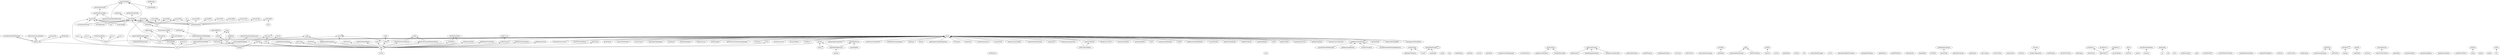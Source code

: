 digraph types {
  rankdir="BT"
isMatch [label="isMatch"]
visit [label="visit"]
isMatch [label="isMatch"]
visit [label="visit"]
isUnaryNot [label="isUnaryNot"]
isNotEquals [label="isNotEquals"]
isConditionalWithAllMatches [label="isConditionalWithAllMatches"]
isParenthesisAroundMatch [label="isParenthesisAroundMatch"]
isMatch [label="isMatch"]
isMatch [label="isMatch"]
isConditionalWithAllMatches [label="isConditionalWithAllMatches"]
isMatch [label="isMatch"]
isParenthesisAroundMatch [label="isParenthesisAroundMatch"]
findMatches [label="findMatches"]
hash [label="hash"]
replaceString [label="replaceString"]
render [label="render"]
init [label="<init>"]
accept [label="accept"]
nls [label="nls"]
init [label="<init>"]
nls [label="nls"]
nls [label="nls"]
init [label="init"]
start [label="start"]
stop [label="stop"]
stopWarmup [label="stopWarmup"]
access_000 [label="access$000"]
access_100 [label="access$100"]
access_000 [label="access$000"]
valueChanged [label="valueChanged"]
appendXmlEscaped [label="appendXmlEscaped"]
appendXmlEscaped [label="appendXmlEscaped"]
appendXmlEscaped [label="appendXmlEscaped"]
appendXmlEscaped [label="appendXmlEscaped"]
appendXmlEscaped [label="appendXmlEscaped"]
appendXmlEscaped [label="appendXmlEscaped"]
appendXmlEscaped [label="appendXmlEscaped"]
appendXmlEscaped [label="appendXmlEscaped"]
appendXmlEscaped [label="appendXmlEscaped"]
render [label="render"]
appendXmlEscaped [label="appendXmlEscaped"]
maybeAdd [label="maybeAdd"]
accept [label="accept"]
getValue [label="getValue"]
class_ [label="class$"]
visit [label="visit"]
class_ [label="class$"]
isInInnerClassOrInterface [label="isInInnerClassOrInterface"]
class_ [label="class$"]
init [label="<init>"]
execute [label="execute"]
getStdDev [label="getStdDev"]
access_900 [label="access$900"]
access_600 [label="access$600"]
access_900 [label="access$900"]
actionPerformed [label="actionPerformed"]
accept [label="accept"]
initializeColorsIfSupported [label="initializeColorsIfSupported"]
render [label="render"]
replaceString [label="replaceString"]
replaceString [label="replaceString"]
replaceString [label="replaceString"]
glomIRuleViolations [label="glomIRuleViolations"]
createRenderer [label="createRenderer"]
quoteContent [label="quoteContent"]
JspDirectiveAttribute [label="JspDirectiveAttribute"]
expressionContent [label="expressionContent"]
ElExpression [label="ElExpression"]
expressionContent [label="expressionContent"]
ValueBindingInAttribute [label="ValueBindingInAttribute"]
expressionContent [label="expressionContent"]
ElExpressionInAttribute [label="ElExpressionInAttribute"]
quoteContent [label="quoteContent"]
quoteContent [label="quoteContent"]
quoteContent [label="quoteContent"]
DoctypeExternalId [label="DoctypeExternalId"]
jj_la1_0 [label="jj_la1_0"]
jj_la1_1 [label="jj_la1_1"]
jj_la1_2 [label="jj_la1_2"]
clinit [label="<clinit>"]
access_000 [label="access$000"]
access_100 [label="access$100"]
access_100 [label="access$100"]
actionPerformed [label="actionPerformed"]
visit [label="visit"]
access_100 [label="access$100"]
access_100 [label="access$100"]
access_100 [label="access$100"]
visit [label="visit"]
visit [label="visit"]
access_100 [label="access$100"]
access_112 [label="access$112"]
access_100 [label="access$100"]
access_200 [label="access$200"]
visit [label="visit"]
findOptionalStringValue [label="findOptionalStringValue"]
findOptionalStringValue [label="findOptionalStringValue"]
findBooleanSwitch [label="findBooleanSwitch"]
findBooleanSwitch [label="findBooleanSwitch"]
parseStress [label="parseStress"]
findOptionalStringValue [label="findOptionalStringValue"]
stress [label="stress"]
stress [label="stress"]
main [label="main"]
parseStress [label="parseStress"]
stress [label="stress"]
getDoubleProperty [label="getDoubleProperty"]
getIntProperty [label="getIntProperty"]
getBooleanProperty [label="getBooleanProperty"]
hashCode [label="hashCode"]
addViolation [label="addViolation"]
addViolation [label="addViolation"]
class_ [label="class$"]
class_ [label="class$"]
visit [label="visit"]
class_ [label="class$"]
class_ [label="class$"]
getTypeNode [label="getTypeNode"]
class_ [label="class$"]
clinit [label="<clinit>"]
getDoubleProperty [label="getDoubleProperty"]
getIntProperty [label="getIntProperty"]
getBooleanProperty [label="getBooleanProperty"]
hashCode [label="hashCode"]
addViolation [label="addViolation"]
addViolation [label="addViolation"]
getComplexityAverage [label="getComplexityAverage"]
main [label="main"]
main [label="main"]
newToken [label="newToken"]
jjFillToken [label="jjFillToken"]
apply [label="apply"]
getVariableDeclarations [label="getVariableDeclarations"]
apply [label="apply"]
findVariableHere [label="findVariableHere"]
print [label="print"]
main [label="main"]
print [label="print"]
print [label="print"]
class_ [label="class$"]
parse [label="parse"]
strop [label="strop"]
print [label="print"]
strop [label="strop"]
class_ [label="class$"]
class_ [label="class$"]
class_ [label="class$"]
class_ [label="class$"]
isInStringBufferAppend [label="isInStringBufferAppend"]
visit [label="visit"]
xParentIsStatementExpression [label="xParentIsStatementExpression"]
class_ [label="class$"]
class_ [label="class$"]
class_ [label="class$"]
isInStringBufferAppend [label="isInStringBufferAppend"]
class_ [label="class$"]
class_ [label="class$"]
isAllocatedStringBuffer [label="isAllocatedStringBuffer"]
class_ [label="class$"]
parse [label="parse"]
parse [label="parse"]
parse [label="parse"]
parse [label="parse"]
parse [label="parse"]
parse [label="parse"]
parse [label="parse"]
main [label="main"]
getEOF [label="getEOF"]
tokenize [label="tokenize"]
class_ [label="class$"]
isAssignmentToFinalField [label="isAssignmentToFinalField"]
class_ [label="class$"]
resolve [label="resolve"]
jjtAddChild [label="jjtAddChild"]
children [label="children"]
class_ [label="class$"]
initializedInConstructor [label="initializedInConstructor"]
class_ [label="class$"]
class_ [label="class$"]
isVarWritterInMethod [label="isVarWritterInMethod"]
class_ [label="class$"]
getVarName [label="getVarName"]
class_ [label="class$"]
class_ [label="class$"]
class_ [label="class$"]
numericWithPrePost [label="numericWithPrePost"]
class_ [label="class$"]
start [label="start"]
end [label="end"]
access_000 [label="access$000"]
init [label="<init>"]
class_ [label="class$"]
class_ [label="class$"]
class_ [label="class$"]
class_ [label="class$"]
visit [label="visit"]
class_ [label="class$"]
resolve [label="resolve"]
class_ [label="class$"]
visit [label="visit"]
class_ [label="class$"]
class_ [label="class$"]
ensureClosed [label="ensureClosed"]
class_ [label="class$"]
importsJavaSqlPackage [label="importsJavaSqlPackage"]
class_ [label="class$"]
newToken [label="newToken"]
jjFillToken [label="jjFillToken"]
class_ [label="class$"]
visit [label="visit"]
class_ [label="class$"]
visit [label="visit"]
lineCount [label="lineCount"]
extract [label="extract"]
slice [label="slice"]
slice [label="slice"]
main [label="main"]
render [label="render"]
registerSelfInSimpleContext [label="registerSelfInSimpleContext"]
main [label="main"]
access_000 [label="access$000"]
access_000 [label="access$000"]
access_000 [label="access$000"]
access_000 [label="access$000"]
access_000 [label="access$000"]
run [label="run"]
class_ [label="class$"]
visit [label="visit"]
class_ [label="class$"]
visit [label="visit"]
class_ [label="class$"]
class_ [label="class$"]
class_ [label="class$"]
class_ [label="class$"]
insideLoop [label="insideLoop"]
class_ [label="class$"]
access_000 [label="access$000"]
access_100 [label="access$100"]
access_000 [label="access$000"]
access_100 [label="access$100"]
access_000 [label="access$000"]
access_200 [label="access$200"]
access_000 [label="access$000"]
access_300 [label="access$300"]
access_000 [label="access$000"]
access_400 [label="access$400"]
access_000 [label="access$000"]
access_500 [label="access$500"]
run [label="run"]
nls [label="nls"]
init [label="init"]
viewerModelChanged [label="viewerModelChanged"]
access_000 [label="access$000"]
access_000 [label="access$000"]
access_100 [label="access$100"]
access_000 [label="access$000"]
mouseReleased [label="mouseReleased"]
class_ [label="class$"]
init [label="<init>"]
access_1500 [label="access$1500"]
access_1400 [label="access$1400"]
access_1600 [label="access$1600"]
access_1400 [label="access$1400"]
actionPerformed [label="actionPerformed"]
access_400 [label="access$400"]
actionPerformed [label="actionPerformed"]
init [label="<init>"]
match [label="match"]
class_ [label="class$"]
checkVariableType [label="checkVariableType"]
class_ [label="class$"]
getFullyQualifiedClassName [label="getFullyQualifiedClassName"]
getSimpleFileName [label="getSimpleFileName"]
visit [label="visit"]
class_ [label="class$"]
isBeanAccessor [label="isBeanAccessor"]
class_ [label="class$"]
class_ [label="class$"]
visit [label="visit"]
class_ [label="class$"]
getRenderer [label="getRenderer"]
getToFileWriter [label="getToFileWriter"]
class_ [label="class$"]
class_ [label="class$"]
getTypeImage [label="getTypeImage"]
class_ [label="class$"]
class_ [label="class$"]
getFirstClassOrInterfaceTypeImage [label="getFirstClassOrInterfaceTypeImage"]
class_ [label="class$"]
setProperties [label="setProperties"]
getEOF [label="getEOF"]
tokenize [label="tokenize"]
ExpandBuff [label="ExpandBuff"]
GetSuffix [label="GetSuffix"]
getMappedLanguage [label="getMappedLanguage"]
processFile [label="processFile"]
processFile [label="processFile"]
collectFromCommaDelimitedString [label="collectFromCommaDelimitedString"]
collectFilesFromOneName [label="collectFilesFromOneName"]
printRuleNamesInDebug [label="printRuleNamesInDebug"]
main [label="main"]
collect [label="collect"]
collectFilesFromOneName [label="collectFilesFromOneName"]
collect [label="collect"]
collectFromCommaDelimitedString [label="collectFromCommaDelimitedString"]
clinit [label="<clinit>"]
class_ [label="class$"]
init [label="<init>"]
class_ [label="class$"]
getEOF [label="getEOF"]
tokenize [label="tokenize"]
getTokenFromLine [label="getTokenFromLine"]
class_ [label="class$"]
visit [label="visit"]
class_ [label="class$"]
getMatches [label="getMatches"]
init [label="<init>"]
init [label="<init>"]
init [label="<init>"]
add_escapes [label="add_escapes"]
tokenizeFiles [label="tokenizeFiles"]
analyzeCode [label="analyzeCode"]
access_200 [label="access$200"]
access_300 [label="access$300"]
access_200 [label="access$200"]
access_400 [label="access$400"]
access_300 [label="access$300"]
access_400 [label="access$400"]
actionPerformed [label="actionPerformed"]
access_000 [label="access$000"]
access_000 [label="access$000"]
access_000 [label="access$000"]
getMethod [label="getMethod"]
class_ [label="class$"]
class_ [label="class$"]
visit [label="visit"]
class_ [label="class$"]
class_ [label="class$"]
isAttribute [label="isAttribute"]
class_ [label="class$"]
getText [label="getText"]
create [label="create"]
getBinary [label="getBinary"]
get [label="get"]
create [label="create"]
replaceAllFixed [label="replaceAllFixed"]
replaceAllFixed [label="replaceAllFixed"]
replaceAllFixed [label="replaceAllFixed"]
getText [label="getText"]
create [label="create"]
getBinary [label="getBinary"]
get [label="get"]
toString [label="toString"]
main [label="main"]
addEscapes [label="addEscapes"]
addEscapes [label="addEscapes"]
addEscapes [label="addEscapes"]
LexicalError [label="LexicalError"]
LexicalError [label="LexicalError"]
init [label="<init>"]
access_900 [label="access$900"]
actionPerformed [label="actionPerformed"]
access_800 [label="access$800"]
actionPerformed [label="actionPerformed"]
class_ [label="class$"]
isInStringBufferAppend [label="isInStringBufferAppend"]
visit [label="visit"]
class_ [label="class$"]
access_600 [label="access$600"]
access_600 [label="access$600"]
access_600 [label="access$600"]
access_300 [label="access$300"]
actionPerformed [label="actionPerformed"]
jj_la1_0 [label="jj_la1_0"]
jj_la1_1 [label="jj_la1_1"]
jj_la1_2 [label="jj_la1_2"]
jj_la1_3 [label="jj_la1_3"]
clinit [label="<clinit>"]
render [label="render"]
access_700 [label="access$700"]
access_600 [label="access$600"]
access_700 [label="access$700"]
access_800 [label="access$800"]
access_800 [label="access$800"]
access_800 [label="access$800"]
access_600 [label="access$600"]
actionPerformed [label="actionPerformed"]
access_600 [label="access$600"]
error [label="error"]
class_ [label="class$"]
getURL [label="getURL"]
exists [label="exists"]
exists [label="exists"]
getURL [label="getURL"]
exists [label="exists"]
coeff_of_var [label="coeff_of_var"]
printUsage [label="printUsage"]
printUsage [label="printUsage"]
setVerbose [label="setVerbose"]
setPreserve [label="setPreserve"]
setValidateOutput [label="setValidateOutput"]
setValidate [label="setValidate"]
enableValidationReport [label="enableValidationReport"]
rmdir [label="rmdir"]
class_ [label="class$"]
class_ [label="class$"]
runBenchmark [label="runBenchmark"]
runBenchmarkOld [label="runBenchmarkOld"]
main [label="main"]
class_ [label="class$"]
class_ [label="class$"]
coeff_of_var [label="coeff_of_var"]
coeff_of_var [label="coeff_of_var"]
runBenchmark [label="runBenchmark"]
rmdir [label="rmdir"]
rmdir [label="rmdir"]
parse [label="parse"]
init [label="<init>"]
findClass [label="findClass"]
findMethod [label="findMethod"]
vectorise [label="vectorise"]
invokeConfiguration [label="invokeConfiguration"]
class_ [label="class$"]
twoDecimalPlaces [label="twoDecimalPlaces"]
clinit [label="<clinit>"]
start [label="start"]
startWarmup [label="startWarmup"]
class_ [label="class$"]
init [label="<init>"]
class_ [label="class$"]
isStringBuffer [label="isStringBuffer"]
isInStringBufferAppend [label="isInStringBufferAppend"]
class_ [label="class$"]
visit [label="visit"]
class_ [label="class$"]
class_ [label="class$"]
checkConstructor [label="checkConstructor"]
class_ [label="class$"]
class_ [label="class$"]
processAdditive [label="processAdditive"]
class_ [label="class$"]
class_ [label="class$"]
isAdditive [label="isAdditive"]
class_ [label="class$"]
class_ [label="class$"]
getFirstParentBlock [label="getFirstParentBlock"]
class_ [label="class$"]
getSwitchParent [label="getSwitchParent"]
checkForViolation [label="checkForViolation"]
class_ [label="class$"]
class_ [label="class$"]
isAppendingStringLiteral [label="isAppendingStringLiteral"]
class_ [label="class$"]
class_ [label="class$"]
class_ [label="class$"]
class_ [label="class$"]
class_ [label="class$"]
class_ [label="class$"]
class_ [label="class$"]
clinit [label="<clinit>"]
findUnique [label="findUnique"]
class_ [label="class$"]
class_ [label="class$"]
class_ [label="class$"]
calledFromOutsideItself [label="calledFromOutsideItself"]
class_ [label="class$"]
addEscapes [label="addEscapes"]
addEscapes [label="addEscapes"]
addEscapes [label="addEscapes"]
LexicalError [label="LexicalError"]
LexicalError [label="LexicalError"]
init [label="<init>"]
resolve [label="resolve"]
formatValueForXPath [label="formatValueForXPath"]
constructPredicate [label="constructPredicate"]
class_ [label="class$"]
visit [label="visit"]
class_ [label="class$"]
class_ [label="class$"]
visit [label="visit"]
class_ [label="class$"]
class_ [label="class$"]
class_ [label="class$"]
class_ [label="class$"]
class_ [label="class$"]
class_ [label="class$"]
class_ [label="class$"]
class_ [label="class$"]
class_ [label="class$"]
checkForDirectAssignment [label="checkForDirectAssignment"]
class_ [label="class$"]
getArrays [label="getArrays"]
class_ [label="class$"]
class_ [label="class$"]
class_ [label="class$"]
class_ [label="class$"]
class_ [label="class$"]
class_ [label="class$"]
class_ [label="class$"]
visit [label="visit"]
class_ [label="class$"]
ifVerify [label="ifVerify"]
class_ [label="class$"]
appendXmlEscaped [label="appendXmlEscaped"]
appendXmlEscaped [label="appendXmlEscaped"]
appendXmlEscaped [label="appendXmlEscaped"]
checkNames [label="checkNames"]
class_ [label="class$"]
class_ [label="class$"]
class_ [label="class$"]
class_ [label="class$"]
class_ [label="class$"]
class_ [label="class$"]
init [label="<init>"]
class_ [label="class$"]
class_ [label="class$"]
getParameterDisplaySignature [label="getParameterDisplaySignature"]
class_ [label="class$"]
resolve [label="resolve"]
class_ [label="class$"]
isViolation [label="isViolation"]
class_ [label="class$"]
init [label="<init>"]
apply [label="apply"]
getVariableDeclarations [label="getVariableDeclarations"]
apply [label="apply"]
findVariableHere [label="findVariableHere"]
class_ [label="class$"]
class_ [label="class$"]
visit [label="visit"]
class_ [label="class$"]
init [label="<init>"]
init [label="<init>"]
init [label="<init>"]
add_escapes [label="add_escapes"]
class_ [label="class$"]
visit [label="visit"]
class_ [label="class$"]
class_ [label="class$"]
isAllocation [label="isAllocation"]
class_ [label="class$"]
jjCanMove_1 [label="jjCanMove_1"]
jjCanMove_0 [label="jjCanMove_0"]
jjCanMove_0 [label="jjCanMove_0"]
jjCanMove_2 [label="jjCanMove_2"]
jjCanMove_0 [label="jjCanMove_0"]
jjCanMove_0 [label="jjCanMove_0"]
jjMoveNfa_0 [label="jjMoveNfa_0"]
newToken [label="newToken"]
jjFillToken [label="jjFillToken"]
isInStringBufferAppend [label="isInStringBufferAppend"]
class_ [label="class$"]
visit [label="visit"]
class_ [label="class$"]
class_ [label="class$"]
class_ [label="class$"]
class_ [label="class$"]
storeBlockStatistics [label="storeBlockStatistics"]
processBlocks [label="processBlocks"]
class_ [label="class$"]
class_ [label="class$"]
processAdditive [label="processAdditive"]
class_ [label="class$"]
class_ [label="class$"]
processNode [label="processNode"]
class_ [label="class$"]
class_ [label="class$"]
class_ [label="class$"]
class_ [label="class$"]
class_ [label="class$"]
getConstructorLength [label="getConstructorLength"]
class_ [label="class$"]
isAdditive [label="isAdditive"]
class_ [label="class$"]
class_ [label="class$"]
getSwitchParent [label="getSwitchParent"]
getFirstParentBlock [label="getFirstParentBlock"]
class_ [label="class$"]
getSwitchParent [label="getSwitchParent"]
class_ [label="class$"]
class_ [label="class$"]
class_ [label="class$"]
clinit [label="<clinit>"]
accept [label="accept"]
stripString [label="stripString"]
access_000 [label="access$000"]
ExpandBuff [label="ExpandBuff"]
hexval [label="hexval"]
hexval [label="hexval"]
hexval [label="hexval"]
hexval [label="hexval"]
readChar [label="readChar"]
GetSuffix [label="GetSuffix"]
ExpandBuff [label="ExpandBuff"]
GetSuffix [label="GetSuffix"]
resolve [label="resolve"]
clinit [label="<clinit>"]
class_ [label="class$"]
class_ [label="class$"]
class_ [label="class$"]
class_ [label="class$"]
class_ [label="class$"]
class_ [label="class$"]
visit [label="visit"]
class_ [label="class$"]
nls [label="nls"]
init [label="<init>"]
constructPredicate [label="constructPredicate"]
init [label="init"]
init [label="<init>"]
render [label="render"]
class_ [label="class$"]
initializedWhenDeclared [label="initializedWhenDeclared"]
class_ [label="class$"]
class_ [label="class$"]
initializedInConstructor [label="initializedInConstructor"]
class_ [label="class$"]
class_ [label="class$"]
class_ [label="class$"]
class_ [label="class$"]
inLoopOrTry [label="inLoopOrTry"]
class_ [label="class$"]
inAnonymousInnerClass [label="inAnonymousInnerClass"]
class_ [label="class$"]
findAllConstructors [label="findAllConstructors"]
class_ [label="class$"]
class_ [label="class$"]
init [label="<init>"]
class_ [label="class$"]
clinit [label="<clinit>"]
class_ [label="class$"]
class_ [label="class$"]
visit [label="visit"]
class_ [label="class$"]
access_000 [label="access$000"]
access_000 [label="access$000"]
access_000 [label="access$000"]
access_100 [label="access$100"]
overrideAsNecessary [label="overrideAsNecessary"]
class_ [label="class$"]
isInterfaceMember [label="isInterfaceMember"]
class_ [label="class$"]
getVariableName [label="getVariableName"]
class_ [label="class$"]
class_ [label="class$"]
initCI [label="initCI"]
class_ [label="class$"]
loadResourceAsStream [label="loadResourceAsStream"]
loadResourceAsStream [label="loadResourceAsStream"]
class_ [label="class$"]
newToken [label="newToken"]
jjFillToken [label="jjFillToken"]
nls [label="nls"]
init [label="<init>"]
nls [label="nls"]
nls [label="nls"]
init [label="init"]
println [label="println"]
access_500 [label="access$500"]
access_600 [label="access$600"]
access_500 [label="access$500"]
access_700 [label="access$700"]
access_300 [label="access$300"]
access_000 [label="access$000"]
access_600 [label="access$600"]
access_500 [label="access$500"]
access_500 [label="access$500"]
access_500 [label="access$500"]
access_500 [label="access$500"]
access_500 [label="access$500"]
access_700 [label="access$700"]
access_600 [label="access$600"]
actionPerformed [label="actionPerformed"]
nls [label="nls"]
init [label="<init>"]
nls [label="nls"]
nls [label="nls"]
init [label="init"]
nls [label="nls"]
nls [label="nls"]
nls [label="nls"]
nls [label="nls"]
actionPerformed [label="actionPerformed"]
throwJaxenAsRuntime [label="throwJaxenAsRuntime"]
evaluate [label="evaluate"]
registerSelfInSimpleContext [label="registerSelfInSimpleContext"]
initializeXPathExpression [label="initializeXPathExpression"]
registerSelfInSimpleContext [label="registerSelfInSimpleContext"]
nls [label="nls"]
nls [label="nls"]
nls [label="nls"]
init [label="init"]
class_ [label="class$"]
createSourceFileScope [label="createSourceFileScope"]
class_ [label="class$"]
visit [label="visit"]
class_ [label="class$"]
class_ [label="class$"]
visit [label="visit"]
class_ [label="class$"]
access_000 [label="access$000"]
start [label="start"]
access_100 [label="access$100"]
start [label="start"]
apply [label="apply"]
findVariableHere [label="findVariableHere"]
class_ [label="class$"]
class_ [label="class$"]
isField [label="isField"]
class_ [label="class$"]
class_ [label="class$"]
getReturnedVariableName [label="getReturnedVariableName"]
class_ [label="class$"]
class_ [label="class$"]
isLocalVariable [label="isLocalVariable"]
class_ [label="class$"]
getFirstNameImage [label="getFirstNameImage"]
class_ [label="class$"]
class_ [label="class$"]
class_ [label="class$"]
addRuleViolation [label="addRuleViolation"]
class_ [label="class$"]
accept [label="accept"]
clearImages [label="clearImages"]
go [label="go"]
add [label="add"]
getRendererFromString [label="getRendererFromString"]
usage [label="usage"]
findRequiredStringValue [label="findRequiredStringValue"]
usage [label="usage"]
findBooleanSwitch [label="findBooleanSwitch"]
findRequiredStringValue [label="findRequiredStringValue"]
findOptionalStringValue [label="findOptionalStringValue"]
findOptionalStringValue [label="findOptionalStringValue"]
findRequiredStringValue [label="findRequiredStringValue"]
getRendererFromString [label="getRendererFromString"]
main [label="main"]
write [label="write"]
replaceString [label="replaceString"]
render [label="render"]
access_000 [label="access$000"]
init [label="<init>"]
class_ [label="class$"]
class_ [label="class$"]
class_ [label="class$"]
class_ [label="class$"]
class_ [label="class$"]
class_ [label="class$"]
visit [label="visit"]
class_ [label="class$"]
renderSummary [label="renderSummary"]
class_ [label="class$"]
class_ [label="class$"]
visit [label="visit"]
class_ [label="class$"]
init [label="<init>"]
init [label="<init>"]
init [label="<init>"]
add_escapes [label="add_escapes"]
nls [label="nls"]
init [label="init"]
toString [label="toString"]
apply [label="apply"]
getVariableDeclarations [label="getVariableDeclarations"]
apply [label="apply"]
findVariableHere [label="findVariableHere"]
addEscapes [label="addEscapes"]
addEscapes [label="addEscapes"]
addEscapes [label="addEscapes"]
LexicalError [label="LexicalError"]
LexicalError [label="LexicalError"]
init [label="<init>"]
actionPerformed [label="actionPerformed"]
paint [label="paint"]
registerSelfInSimpleContext [label="registerSelfInSimpleContext"]
class_ [label="class$"]
init [label="<init>"]
createRuleXML [label="createRuleXML"]
createXPathResultPanel [label="createXPathResultPanel"]
createXPathQueryPanel [label="createXPathQueryPanel"]
copyXmlToClipboard [label="copyXmlToClipboard"]
class_ [label="class$"]
loadCode [label="loadCode"]
clinit [label="<clinit>"]
unpackZipFileResource [label="unpackZipFileResource"]
prepare [label="prepare"]
startIteration [label="startIteration"]
stopIteration [label="stopIteration"]
get [label="get"]
toString [label="toString"]
lineCount [label="lineCount"]
byteCount [label="byteCount"]
validate [label="validate"]
deleteFile [label="deleteFile"]
postIterationCleanup [label="postIterationCleanup"]
deleteTree [label="deleteTree"]
cleanup [label="cleanup"]
copyFile [label="copyFile"]
copyFileTo [label="copyFileTo"]
class_ [label="class$"]
getURL [label="getURL"]
unpackZipStream [label="unpackZipStream"]
unpackZipFile [label="unpackZipFile"]
getURL [label="getURL"]
unpackZipStream [label="unpackZipStream"]
unpackZipFileResource [label="unpackZipFileResource"]
deleteTree [label="deleteTree"]
deleteTree [label="deleteTree"]
deleteFile [label="deleteFile"]
deleteFiles [label="deleteFiles"]
lineCount [label="lineCount"]
lineCount [label="lineCount"]
sortArray [label="sortArray"]
byteCount [label="byteCount"]
byteCount [label="byteCount"]
setValidateOutput [label="setValidateOutput"]
setValidate [label="setValidate"]
class_ [label="class$"]
class_ [label="class$"]
getMethodName [label="getMethodName"]
class_ [label="class$"]
isInterfaceMember [label="isInterfaceMember"]
class_ [label="class$"]
isVoid [label="isVoid"]
class_ [label="class$"]
getResultType [label="getResultType"]
class_ [label="class$"]
addEscapes [label="addEscapes"]
addEscapes [label="addEscapes"]
addEscapes [label="addEscapes"]
LexicalError [label="LexicalError"]
LexicalError [label="LexicalError"]
init [label="<init>"]
init [label="<init>"]
class_ [label="class$"]
class_ [label="class$"]
class_ [label="class$"]
visit [label="visit"]
class_ [label="class$"]
class_ [label="class$"]
class_ [label="class$"]
visit [label="visit"]
class_ [label="class$"]
class_ [label="class$"]
init [label="<init>"]
class_ [label="class$"]
class_ [label="class$"]
class_ [label="class$"]
visit [label="visit"]
class_ [label="class$"]
addCalledMethodsOfNode [label="addCalledMethodsOfNode"]
visit [label="visit"]
class_ [label="class$"]
addCalledMethodsOfNode [label="addCalledMethodsOfNode"]
visit [label="visit"]
class_ [label="class$"]
addCalledMethodsOfNodeImpl [label="addCalledMethodsOfNodeImpl"]
addCalledMethodsOfNode [label="addCalledMethodsOfNode"]
class_ [label="class$"]
addCalledMethodsOfNodeImpl [label="addCalledMethodsOfNodeImpl"]
addCalledMethodsOfNode [label="addCalledMethodsOfNode"]
findMethod [label="findMethod"]
addCalledMethodsOfNodeImpl [label="addCalledMethodsOfNodeImpl"]
getMethod [label="getMethod"]
findMethod [label="findMethod"]
getNameFromPrefix [label="getNameFromPrefix"]
access_000 [label="access$000"]
class_ [label="class$"]
class_ [label="class$"]
class_ [label="class$"]
class_ [label="class$"]
class_ [label="class$"]
class_ [label="class$"]
class_ [label="class$"]
visit [label="visit"]
class_ [label="class$"]
init [label="<init>"]
getEOF [label="getEOF"]
getEOF [label="getEOF"]
tokenize [label="tokenize"]
create [label="create"]
toString [label="toString"]
class_ [label="class$"]
class_ [label="class$"]
class_ [label="class$"]
visit [label="visit"]
class_ [label="class$"]
visit [label="visit"]
init [label="<init>"]
class_ [label="class$"]
getArgumentCount [label="getArgumentCount"]
class_ [label="class$"]
init [label="<init>"]
init [label="<init>"]
init [label="<init>"]
add_escapes [label="add_escapes"]
class_ [label="class$"]
visit [label="visit"]
class_ [label="class$"]
init [label="<init>"]
main [label="main"]
iterate [label="iterate"]
commaSeparate [label="commaSeparate"]
collectFilesFromFile [label="collectFilesFromFile"]
loadResourceAsStream [label="loadResourceAsStream"]
getRegisteredRuleSets [label="getRegisteredRuleSets"]
getByName [label="getByName"]
parseTextNode [label="parseTextNode"]
createRuleSet [label="createRuleSet"]
loadResourceAsStream [label="loadResourceAsStream"]
tryToGetStreamTo [label="tryToGetStreamTo"]
parseTextNode [label="parseTextNode"]
parseTextNode [label="parseTextNode"]
parseTextNode [label="parseTextNode"]
parsePropertiesNode [label="parsePropertiesNode"]
parseInternallyDefinedRuleNode [label="parseInternallyDefinedRuleNode"]
loadResourceAsStream [label="loadResourceAsStream"]
parseRuleNodeWithSimpleReference [label="parseRuleNodeWithSimpleReference"]
loadResourceAsStream [label="loadResourceAsStream"]
parseRuleNodeWithExclude [label="parseRuleNodeWithExclude"]
parsePropertyNode [label="parsePropertyNode"]
parsePropertiesNode [label="parsePropertiesNode"]
parseTextNode [label="parseTextNode"]
parsePropertyNode [label="parsePropertyNode"]
parseTextNode [label="parseTextNode"]
access_000 [label="access$000"]
parsePropertiesNode [label="parsePropertiesNode"]
access_100 [label="access$100"]
getDoubleProperty [label="getDoubleProperty"]
getIntProperty [label="getIntProperty"]
getBooleanProperty [label="getBooleanProperty"]
hashCode [label="hashCode"]
addViolation [label="addViolation"]
addViolation [label="addViolation"]
class_ [label="class$"]
getDeclaringType [label="getDeclaringType"]
class_ [label="class$"]
class_ [label="class$"]
class_ [label="class$"]
class_ [label="class$"]
class_ [label="class$"]
visit [label="visit"]
class_ [label="class$"]
class_ [label="class$"]
init [label="<init>"]
class_ [label="class$"]
glomName [label="glomName"]
trimAnyPathSep [label="trimAnyPathSep"]
init [label="<init>"]
makeSettingsPanel [label="makeSettingsPanel"]
makeProgressPanel [label="makeProgressPanel"]
makeResultsPanel [label="makeResultsPanel"]
go [label="go"]
main [label="main"]
unQuote [label="unQuote"]
string [label="string"]
integer [label="integer"]
longInt [label="longInt"]
unHex [label="unHex"]
hex [label="hex"]
jj_la1_0 [label="jj_la1_0"]
jj_la1_1 [label="jj_la1_1"]
clinit [label="<clinit>"]
getEOF [label="getEOF"]
getEOF [label="getEOF"]
getEOF [label="getEOF"]
tokenize [label="tokenize"]
class_ [label="class$"]
class_ [label="class$"]
class_ [label="class$"]
class_ [label="class$"]
visit [label="visit"]
class_ [label="class$"]
getReturnedVariableName -> class_
getConstructorLength -> class_
actionPerformed -> access_000
addCalledMethodsOfNodeImpl -> findMethod
postIterationCleanup -> deleteFile
start -> access_000
appendXmlEscaped -> appendXmlEscaped
visit -> access_100
cleanup -> deleteTree
run -> access_300
main -> get
initCI -> class_
start -> access_100
byteCount -> byteCount
tokenize -> getEOF
main -> registerSelfInSimpleContext
initializeXPathExpression -> registerSelfInSimpleContext
parseInternallyDefinedRuleNode -> parsePropertiesNode
parseInternallyDefinedRuleNode -> parseTextNode
isInStringBufferAppend -> xParentIsStatementExpression
access_000 -> stripString
getTypeNode -> class_
visit -> access_112
inAnonymousInnerClass -> class_
access_100 -> parsePropertiesNode
isMatch -> isParenthesisAroundMatch
readChar -> hexval
LexicalError -> addEscapes
overrideAsNecessary -> access_100
getDeclaringType -> class_
collectFilesFromOneName -> collect
validate -> get
main -> toString
actionPerformed -> access_1500
init -> constructPredicate
main -> parseStress
invokeConfiguration -> vectorise
ensureClosed -> class_
validate -> byteCount
unpackZipFileResource -> unpackZipStream
getMethod -> access_000
main -> parse
addRuleViolation -> class_
isParenthesisAroundMatch -> isMatch
main -> setValidate
deleteTree -> deleteTree
collectFilesFromFile -> commaSeparate
actionPerformed -> access_300
isAppendingStringLiteral -> class_
evaluate -> throwJaxenAsRuntime
render -> replaceString
actionPerformed -> access_400
main -> setValidateOutput
iterate -> main
checkVariableType -> class_
init -> class_
run -> access_000
isInStringBufferAppend -> class_
actionPerformed -> access_700
run -> access_200
actionPerformed -> access_800
getVarName -> class_
collectFromCommaDelimitedString -> collect
isViolation -> class_
copyFileTo -> copyFile
getFirstParentBlock -> class_
parseRuleNodeWithExclude -> loadResourceAsStream
DoctypeExternalId -> quoteContent
mouseReleased -> access_100
main -> collectFilesFromOneName
visit -> isMatch
getRegisteredRuleSets -> loadResourceAsStream
isInterfaceMember -> class_
deleteFiles -> deleteFile
main -> findBooleanSwitch
init -> registerSelfInSimpleContext
importsJavaSqlPackage -> class_
main -> runBenchmarkOld
main -> printUsage
access_000 -> parseTextNode
addCalledMethodsOfNode -> class_
inLoopOrTry -> class_
overrideAsNecessary -> access_000
main -> usage
isMatch -> isConditionalWithAllMatches
processAdditive -> class_
valueChanged -> access_100
insideLoop -> class_
init -> nls
valueChanged -> access_000
checkForDirectAssignment -> class_
actionPerformed -> access_1600
rmdir -> rmdir
getFirstParentBlock -> getSwitchParent
main -> stress
get -> create
slice -> extract
print -> parse
getArgumentCount -> class_
getSwitchParent -> class_
prepare -> unpackZipFileResource
calledFromOutsideItself -> class_
isAssignmentToFinalField -> class_
ValueBindingInAttribute -> expressionContent
run -> access_100
createRuleSet -> parseTextNode
validate -> toString
isInInnerClassOrInterface -> class_
isAllocatedStringBuffer -> class_
actionPerformed -> nls
actionPerformed -> access_100
actionPerformed -> access_200
getTypeImage -> class_
findRequiredStringValue -> usage
string -> unQuote
visit -> addCalledMethodsOfNode
maybeAdd -> appendXmlEscaped
isAllocation -> class_
exists -> exists
hex -> unHex
print -> class_
run -> access_500
jjMoveNfa_0 -> jjCanMove_2
jjMoveNfa_0 -> jjCanMove_1
jjMoveNfa_0 -> jjCanMove_0
loadResourceAsStream -> loadResourceAsStream
jjFillToken -> newToken
main -> runBenchmark
getMethodName -> class_
setValidate -> setValidateOutput
parsePropertiesNode -> parsePropertyNode
main -> setPreserve
createRuleSet -> getByName
isMatch -> isNotEquals
getArrays -> class_
getParameterDisplaySignature -> class_
getURL -> class_
JspDirectiveAttribute -> quoteContent
main -> class_
error -> access_600
initializedWhenDeclared -> class_
actionPerformed -> access_600
addCalledMethodsOfNode -> addCalledMethodsOfNodeImpl
validate -> lineCount
glomIRuleViolations -> replaceString
actionPerformed -> access_500
getFirstClassOrInterfaceTypeImage -> class_
isLocalVariable -> class_
isBeanAccessor -> class_
getVariableDeclarations -> apply
unpackZipFileResource -> getURL
isVarWritterInMethod -> class_
runBenchmark -> coeff_of_var
main -> enableValidationReport
main -> getRendererFromString
ifVerify -> class_
parsePropertyNode -> parseTextNode
isField -> class_
main -> setVerbose
mouseReleased -> access_000
checkConstructor -> class_
visit -> access_200
main -> print
ElExpression -> expressionContent
tryToGetStreamTo -> loadResourceAsStream
isAttribute -> class_
clinit -> twoDecimalPlaces
processNode -> class_
actionPerformed -> access_900
run -> access_400
print -> print
createSourceFileScope -> class_
init -> LexicalError
visit -> isInStringBufferAppend
processFile -> getMappedLanguage
lineCount -> lineCount
main -> findOptionalStringValue
getVariableName -> class_
main -> collectFromCommaDelimitedString
isMatch -> isUnaryNot
visit -> isStringBuffer
constructPredicate -> formatValueForXPath
ElExpressionInAttribute -> expressionContent
getResultType -> class_
clinit -> jj_la1_1
main -> rmdir
clinit -> jj_la1_0
clinit -> jj_la1_3
clinit -> jj_la1_2
exists -> getURL
main -> printRuleNamesInDebug
isConditionalWithAllMatches -> isMatch
visit -> class_
getFirstNameImage -> class_
main -> slice
render -> appendXmlEscaped
getText -> replaceAllFixed
main -> findRequiredStringValue
access_000 -> getNameFromPrefix
print -> strop
isVoid -> class_
initializedInConstructor -> class_
go -> clearImages
findMethod -> getMethod
init -> parse
get -> getText
get -> getBinary
numericWithPrePost -> class_
getText -> create
isAdditive -> class_
clinit -> class_
parse -> parse
main -> main
loadResourceAsStream -> class_
parseRuleNodeWithSimpleReference -> loadResourceAsStream
findVariableHere -> apply
storeBlockStatistics -> class_
getBinary -> create
unpackZipFile -> unpackZipStream
slice -> lineCount
findAllConstructors -> class_
init -> access_000
runBenchmark -> class_
actionPerformed -> access_1400
}
